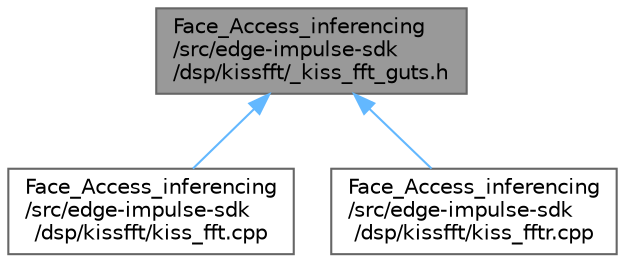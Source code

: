 digraph "Face_Access_inferencing/src/edge-impulse-sdk/dsp/kissfft/_kiss_fft_guts.h"
{
 // LATEX_PDF_SIZE
  bgcolor="transparent";
  edge [fontname=Helvetica,fontsize=10,labelfontname=Helvetica,labelfontsize=10];
  node [fontname=Helvetica,fontsize=10,shape=box,height=0.2,width=0.4];
  Node1 [id="Node000001",label="Face_Access_inferencing\l/src/edge-impulse-sdk\l/dsp/kissfft/_kiss_fft_guts.h",height=0.2,width=0.4,color="gray40", fillcolor="grey60", style="filled", fontcolor="black",tooltip=" "];
  Node1 -> Node2 [id="edge1_Node000001_Node000002",dir="back",color="steelblue1",style="solid",tooltip=" "];
  Node2 [id="Node000002",label="Face_Access_inferencing\l/src/edge-impulse-sdk\l/dsp/kissfft/kiss_fft.cpp",height=0.2,width=0.4,color="grey40", fillcolor="white", style="filled",URL="$kiss__fft_8cpp.html",tooltip=" "];
  Node1 -> Node3 [id="edge2_Node000001_Node000003",dir="back",color="steelblue1",style="solid",tooltip=" "];
  Node3 [id="Node000003",label="Face_Access_inferencing\l/src/edge-impulse-sdk\l/dsp/kissfft/kiss_fftr.cpp",height=0.2,width=0.4,color="grey40", fillcolor="white", style="filled",URL="$kiss__fftr_8cpp.html",tooltip=" "];
}

